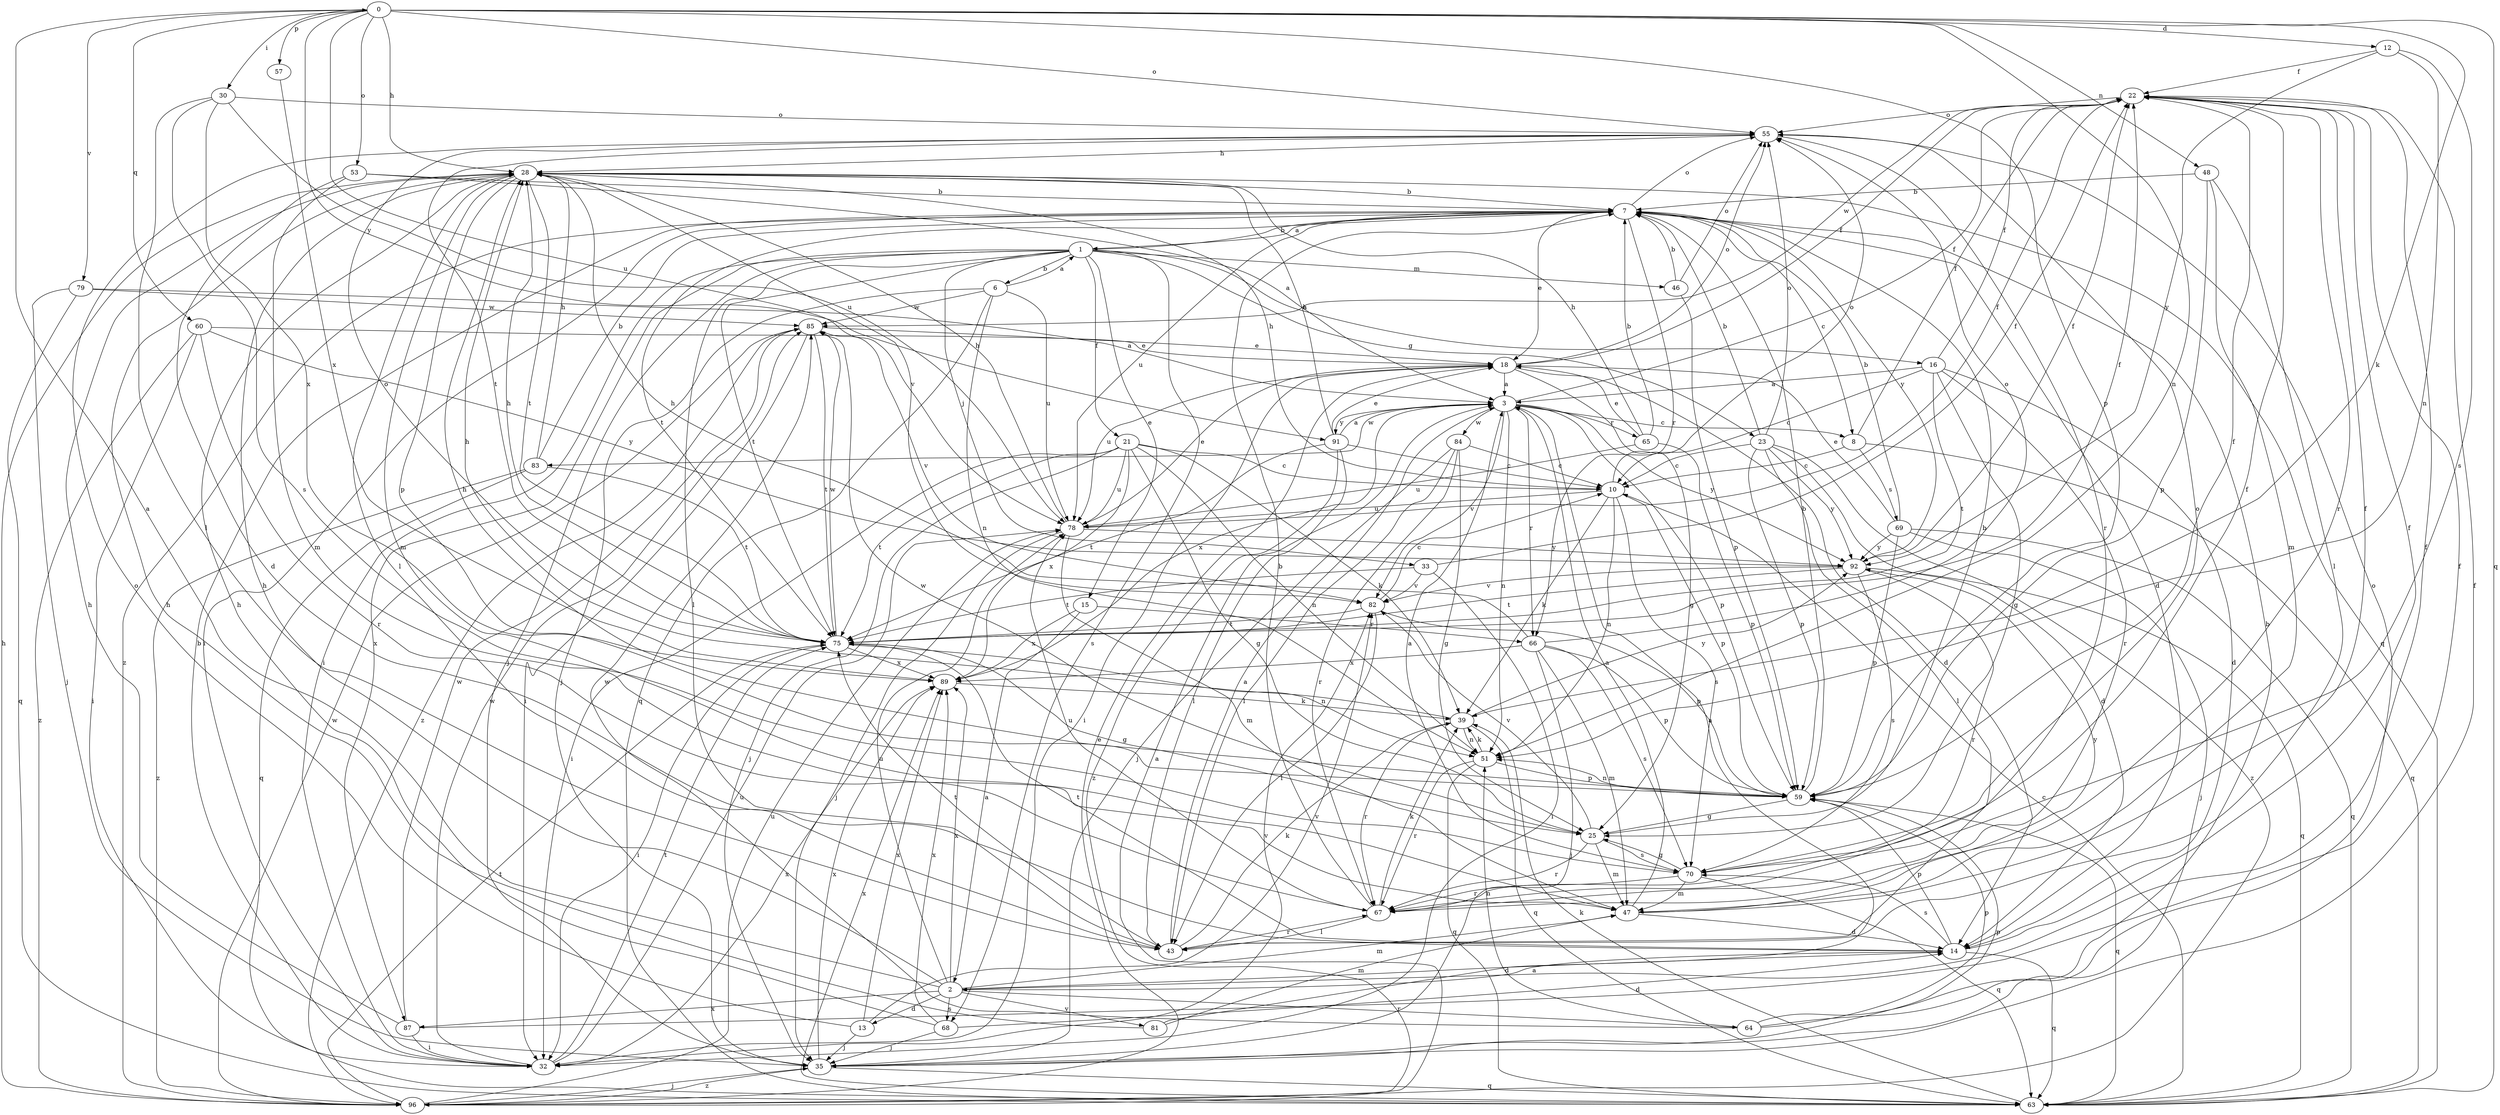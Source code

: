 strict digraph  {
0;
1;
2;
3;
6;
7;
8;
10;
12;
13;
14;
15;
16;
18;
21;
22;
23;
25;
28;
30;
32;
33;
35;
39;
43;
46;
47;
48;
51;
53;
55;
57;
59;
60;
63;
64;
65;
66;
67;
68;
69;
70;
75;
78;
79;
81;
82;
83;
84;
85;
87;
89;
91;
92;
96;
0 -> 12  [label=d];
0 -> 28  [label=h];
0 -> 30  [label=i];
0 -> 39  [label=k];
0 -> 48  [label=n];
0 -> 51  [label=n];
0 -> 53  [label=o];
0 -> 55  [label=o];
0 -> 57  [label=p];
0 -> 59  [label=p];
0 -> 60  [label=q];
0 -> 63  [label=q];
0 -> 78  [label=u];
0 -> 79  [label=v];
0 -> 91  [label=y];
1 -> 6  [label=b];
1 -> 7  [label=b];
1 -> 15  [label=e];
1 -> 16  [label=e];
1 -> 21  [label=f];
1 -> 23  [label=g];
1 -> 32  [label=i];
1 -> 33  [label=j];
1 -> 35  [label=j];
1 -> 43  [label=l];
1 -> 46  [label=m];
1 -> 68  [label=s];
1 -> 75  [label=t];
1 -> 87  [label=x];
2 -> 0  [label=a];
2 -> 13  [label=d];
2 -> 14  [label=d];
2 -> 22  [label=f];
2 -> 28  [label=h];
2 -> 47  [label=m];
2 -> 64  [label=r];
2 -> 68  [label=s];
2 -> 78  [label=u];
2 -> 81  [label=v];
2 -> 87  [label=x];
2 -> 89  [label=x];
3 -> 8  [label=c];
3 -> 22  [label=f];
3 -> 51  [label=n];
3 -> 59  [label=p];
3 -> 65  [label=r];
3 -> 66  [label=r];
3 -> 82  [label=v];
3 -> 83  [label=w];
3 -> 84  [label=w];
3 -> 89  [label=x];
3 -> 91  [label=y];
3 -> 92  [label=y];
6 -> 1  [label=a];
6 -> 35  [label=j];
6 -> 51  [label=n];
6 -> 63  [label=q];
6 -> 78  [label=u];
6 -> 85  [label=w];
7 -> 1  [label=a];
7 -> 8  [label=c];
7 -> 14  [label=d];
7 -> 18  [label=e];
7 -> 32  [label=i];
7 -> 55  [label=o];
7 -> 66  [label=r];
7 -> 75  [label=t];
7 -> 78  [label=u];
7 -> 92  [label=y];
7 -> 96  [label=z];
8 -> 10  [label=c];
8 -> 22  [label=f];
8 -> 63  [label=q];
8 -> 69  [label=s];
10 -> 28  [label=h];
10 -> 39  [label=k];
10 -> 51  [label=n];
10 -> 55  [label=o];
10 -> 59  [label=p];
10 -> 70  [label=s];
10 -> 78  [label=u];
12 -> 22  [label=f];
12 -> 51  [label=n];
12 -> 70  [label=s];
12 -> 92  [label=y];
13 -> 35  [label=j];
13 -> 55  [label=o];
13 -> 82  [label=v];
13 -> 89  [label=x];
14 -> 2  [label=a];
14 -> 22  [label=f];
14 -> 59  [label=p];
14 -> 63  [label=q];
14 -> 70  [label=s];
14 -> 75  [label=t];
15 -> 2  [label=a];
15 -> 66  [label=r];
15 -> 89  [label=x];
16 -> 3  [label=a];
16 -> 10  [label=c];
16 -> 14  [label=d];
16 -> 22  [label=f];
16 -> 25  [label=g];
16 -> 67  [label=r];
16 -> 75  [label=t];
18 -> 3  [label=a];
18 -> 14  [label=d];
18 -> 22  [label=f];
18 -> 25  [label=g];
18 -> 32  [label=i];
18 -> 55  [label=o];
18 -> 78  [label=u];
21 -> 10  [label=c];
21 -> 25  [label=g];
21 -> 32  [label=i];
21 -> 35  [label=j];
21 -> 39  [label=k];
21 -> 51  [label=n];
21 -> 75  [label=t];
21 -> 78  [label=u];
21 -> 89  [label=x];
22 -> 55  [label=o];
22 -> 67  [label=r];
22 -> 85  [label=w];
23 -> 7  [label=b];
23 -> 10  [label=c];
23 -> 14  [label=d];
23 -> 43  [label=l];
23 -> 55  [label=o];
23 -> 59  [label=p];
23 -> 92  [label=y];
23 -> 96  [label=z];
25 -> 7  [label=b];
25 -> 47  [label=m];
25 -> 67  [label=r];
25 -> 70  [label=s];
25 -> 82  [label=v];
25 -> 85  [label=w];
28 -> 7  [label=b];
28 -> 43  [label=l];
28 -> 47  [label=m];
28 -> 59  [label=p];
28 -> 63  [label=q];
28 -> 75  [label=t];
28 -> 82  [label=v];
30 -> 43  [label=l];
30 -> 55  [label=o];
30 -> 70  [label=s];
30 -> 78  [label=u];
30 -> 89  [label=x];
32 -> 7  [label=b];
32 -> 75  [label=t];
32 -> 78  [label=u];
32 -> 82  [label=v];
32 -> 85  [label=w];
32 -> 89  [label=x];
33 -> 22  [label=f];
33 -> 32  [label=i];
33 -> 75  [label=t];
33 -> 82  [label=v];
35 -> 22  [label=f];
35 -> 59  [label=p];
35 -> 63  [label=q];
35 -> 89  [label=x];
35 -> 96  [label=z];
39 -> 28  [label=h];
39 -> 51  [label=n];
39 -> 63  [label=q];
39 -> 67  [label=r];
39 -> 92  [label=y];
43 -> 3  [label=a];
43 -> 39  [label=k];
43 -> 67  [label=r];
43 -> 75  [label=t];
46 -> 7  [label=b];
46 -> 55  [label=o];
46 -> 59  [label=p];
47 -> 3  [label=a];
47 -> 14  [label=d];
47 -> 22  [label=f];
47 -> 92  [label=y];
48 -> 7  [label=b];
48 -> 43  [label=l];
48 -> 47  [label=m];
48 -> 59  [label=p];
51 -> 39  [label=k];
51 -> 59  [label=p];
51 -> 63  [label=q];
51 -> 67  [label=r];
53 -> 3  [label=a];
53 -> 7  [label=b];
53 -> 14  [label=d];
53 -> 47  [label=m];
55 -> 28  [label=h];
55 -> 67  [label=r];
55 -> 75  [label=t];
57 -> 89  [label=x];
59 -> 7  [label=b];
59 -> 22  [label=f];
59 -> 25  [label=g];
59 -> 28  [label=h];
59 -> 51  [label=n];
59 -> 63  [label=q];
60 -> 18  [label=e];
60 -> 32  [label=i];
60 -> 67  [label=r];
60 -> 92  [label=y];
60 -> 96  [label=z];
63 -> 10  [label=c];
63 -> 39  [label=k];
63 -> 89  [label=x];
64 -> 7  [label=b];
64 -> 51  [label=n];
64 -> 55  [label=o];
64 -> 59  [label=p];
64 -> 85  [label=w];
65 -> 7  [label=b];
65 -> 18  [label=e];
65 -> 28  [label=h];
65 -> 59  [label=p];
65 -> 78  [label=u];
66 -> 28  [label=h];
66 -> 35  [label=j];
66 -> 47  [label=m];
66 -> 55  [label=o];
66 -> 59  [label=p];
66 -> 70  [label=s];
66 -> 89  [label=x];
67 -> 7  [label=b];
67 -> 39  [label=k];
67 -> 43  [label=l];
67 -> 78  [label=u];
68 -> 14  [label=d];
68 -> 28  [label=h];
68 -> 35  [label=j];
68 -> 89  [label=x];
69 -> 7  [label=b];
69 -> 18  [label=e];
69 -> 35  [label=j];
69 -> 59  [label=p];
69 -> 63  [label=q];
69 -> 92  [label=y];
70 -> 3  [label=a];
70 -> 22  [label=f];
70 -> 25  [label=g];
70 -> 47  [label=m];
70 -> 55  [label=o];
70 -> 63  [label=q];
70 -> 67  [label=r];
75 -> 22  [label=f];
75 -> 25  [label=g];
75 -> 28  [label=h];
75 -> 32  [label=i];
75 -> 51  [label=n];
75 -> 55  [label=o];
75 -> 85  [label=w];
75 -> 89  [label=x];
78 -> 18  [label=e];
78 -> 22  [label=f];
78 -> 28  [label=h];
78 -> 35  [label=j];
78 -> 47  [label=m];
78 -> 92  [label=y];
79 -> 3  [label=a];
79 -> 35  [label=j];
79 -> 63  [label=q];
79 -> 85  [label=w];
81 -> 3  [label=a];
81 -> 28  [label=h];
81 -> 47  [label=m];
82 -> 10  [label=c];
82 -> 43  [label=l];
82 -> 59  [label=p];
82 -> 75  [label=t];
83 -> 7  [label=b];
83 -> 28  [label=h];
83 -> 63  [label=q];
83 -> 75  [label=t];
83 -> 96  [label=z];
84 -> 10  [label=c];
84 -> 25  [label=g];
84 -> 35  [label=j];
84 -> 43  [label=l];
84 -> 67  [label=r];
85 -> 18  [label=e];
85 -> 32  [label=i];
85 -> 75  [label=t];
85 -> 82  [label=v];
85 -> 96  [label=z];
87 -> 22  [label=f];
87 -> 28  [label=h];
87 -> 32  [label=i];
87 -> 85  [label=w];
89 -> 39  [label=k];
91 -> 3  [label=a];
91 -> 10  [label=c];
91 -> 18  [label=e];
91 -> 28  [label=h];
91 -> 43  [label=l];
91 -> 75  [label=t];
91 -> 96  [label=z];
92 -> 22  [label=f];
92 -> 63  [label=q];
92 -> 67  [label=r];
92 -> 70  [label=s];
92 -> 75  [label=t];
92 -> 82  [label=v];
96 -> 3  [label=a];
96 -> 18  [label=e];
96 -> 28  [label=h];
96 -> 35  [label=j];
96 -> 75  [label=t];
96 -> 78  [label=u];
96 -> 85  [label=w];
}
